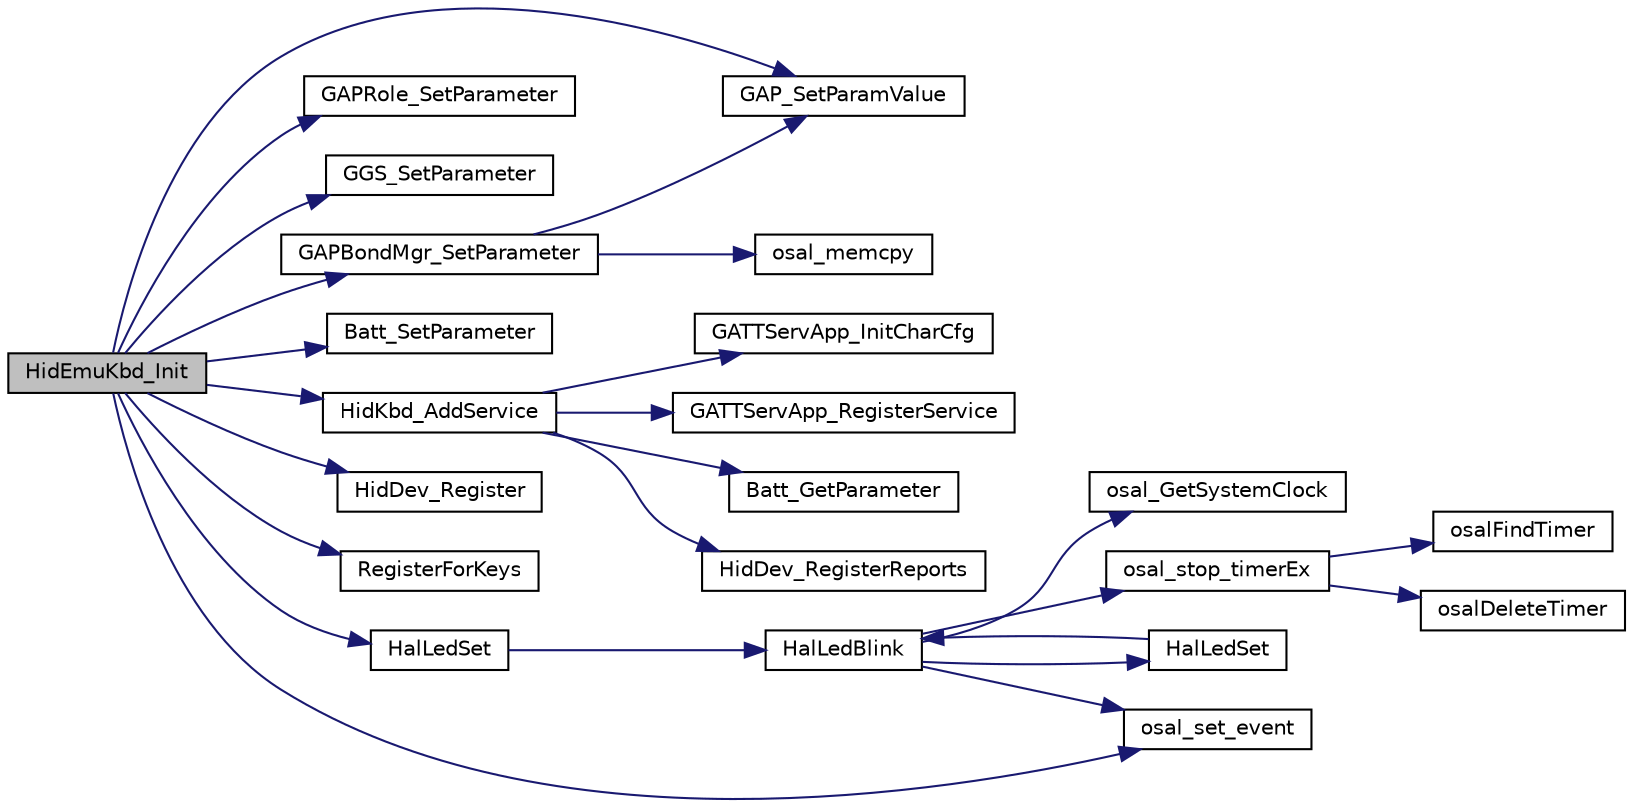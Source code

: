 digraph "HidEmuKbd_Init"
{
  edge [fontname="Helvetica",fontsize="10",labelfontname="Helvetica",labelfontsize="10"];
  node [fontname="Helvetica",fontsize="10",shape=record];
  rankdir="LR";
  Node1 [label="HidEmuKbd_Init",height=0.2,width=0.4,color="black", fillcolor="grey75", style="filled" fontcolor="black"];
  Node1 -> Node2 [color="midnightblue",fontsize="10",style="solid",fontname="Helvetica"];
  Node2 [label="GAP_SetParamValue",height=0.2,width=0.4,color="black", fillcolor="white", style="filled",URL="$group___g_a_p___a_p_i.html#ga45fab6682fc253681d7abe697a4fc0b5",tooltip="Set a GAP Parameter value. Use this function to change the default GAP parameter values. "];
  Node1 -> Node3 [color="midnightblue",fontsize="10",style="solid",fontname="Helvetica"];
  Node3 [label="GAPRole_SetParameter",height=0.2,width=0.4,color="black", fillcolor="white", style="filled",URL="$group___g_a_p_r_o_l_e_s___b_r_o_a_d_c_a_s_t_e_r___a_p_i.html#ga951a64ccae7a5c1373642836d2afd4ce",tooltip="Set a GAP Role parameter. "];
  Node1 -> Node4 [color="midnightblue",fontsize="10",style="solid",fontname="Helvetica"];
  Node4 [label="GGS_SetParameter",height=0.2,width=0.4,color="black", fillcolor="white", style="filled",URL="$gapgattserver_8h.html#aa199a7c7fe4464c84e4440135d2e91f8",tooltip="Set a GAP GATT Server parameter. "];
  Node1 -> Node5 [color="midnightblue",fontsize="10",style="solid",fontname="Helvetica"];
  Node5 [label="GAPBondMgr_SetParameter",height=0.2,width=0.4,color="black", fillcolor="white", style="filled",URL="$group___g_a_p_r_o_l_e_s___b_o_n_d_m_g_r___a_p_i.html#ga8c64e3dc3c38caafb72a9bb37c4b7b53",tooltip="Set a GAP Bond Manager parameter. "];
  Node5 -> Node6 [color="midnightblue",fontsize="10",style="solid",fontname="Helvetica"];
  Node6 [label="osal_memcpy",height=0.2,width=0.4,color="black", fillcolor="white", style="filled",URL="$_o_s_a_l_8c.html#ab944e6de468a807639e215e24ed0ddbc"];
  Node5 -> Node2 [color="midnightblue",fontsize="10",style="solid",fontname="Helvetica"];
  Node1 -> Node7 [color="midnightblue",fontsize="10",style="solid",fontname="Helvetica"];
  Node7 [label="Batt_SetParameter",height=0.2,width=0.4,color="black", fillcolor="white", style="filled",URL="$battservice_8c.html#a8c406e1b849564f7df137cb2dfbb11d1"];
  Node1 -> Node8 [color="midnightblue",fontsize="10",style="solid",fontname="Helvetica"];
  Node8 [label="HidKbd_AddService",height=0.2,width=0.4,color="black", fillcolor="white", style="filled",URL="$hidkbdservice_8c.html#ac09306b6936a9cc088accedba5231a9d"];
  Node8 -> Node9 [color="midnightblue",fontsize="10",style="solid",fontname="Helvetica"];
  Node9 [label="GATTServApp_InitCharCfg",height=0.2,width=0.4,color="black", fillcolor="white", style="filled",URL="$group___g_a_t_t___s_e_r_v___a_p_p___a_p_i.html#gaa547859c48b173ca305804106db58a5c",tooltip="Initialize the client characteristic configuration table. "];
  Node8 -> Node10 [color="midnightblue",fontsize="10",style="solid",fontname="Helvetica"];
  Node10 [label="GATTServApp_RegisterService",height=0.2,width=0.4,color="black", fillcolor="white", style="filled",URL="$group___g_a_t_t___s_e_r_v___a_p_p___a_p_i.html#gad7307aa233319061ec29184e4b3caf80",tooltip="Register a service&#39;s attribute list and callback functions with the GATT Server Application. "];
  Node8 -> Node11 [color="midnightblue",fontsize="10",style="solid",fontname="Helvetica"];
  Node11 [label="Batt_GetParameter",height=0.2,width=0.4,color="black", fillcolor="white", style="filled",URL="$battservice_8c.html#aeb9ca9cb6e322f00f1d230886f06adff"];
  Node8 -> Node12 [color="midnightblue",fontsize="10",style="solid",fontname="Helvetica"];
  Node12 [label="HidDev_RegisterReports",height=0.2,width=0.4,color="black", fillcolor="white", style="filled",URL="$hiddev_8c.html#a87012e3e6d662f7b01f5985bf4a2eff8"];
  Node1 -> Node13 [color="midnightblue",fontsize="10",style="solid",fontname="Helvetica"];
  Node13 [label="HidDev_Register",height=0.2,width=0.4,color="black", fillcolor="white", style="filled",URL="$hiddev_8c.html#a924a1f3fef2adef08bd2481b04212af5"];
  Node1 -> Node14 [color="midnightblue",fontsize="10",style="solid",fontname="Helvetica"];
  Node14 [label="RegisterForKeys",height=0.2,width=0.4,color="black", fillcolor="white", style="filled",URL="$_on_board_8c.html#aefec0a9b6bda0018e9073cc2e791595d"];
  Node1 -> Node15 [color="midnightblue",fontsize="10",style="solid",fontname="Helvetica"];
  Node15 [label="HalLedSet",height=0.2,width=0.4,color="black", fillcolor="white", style="filled",URL="$hal__led_8h.html#aa17dd91043278f3639ead3c2ffe37994"];
  Node15 -> Node16 [color="midnightblue",fontsize="10",style="solid",fontname="Helvetica"];
  Node16 [label="HalLedBlink",height=0.2,width=0.4,color="black", fillcolor="white", style="filled",URL="$_c_c2540_e_b_2hal__led_8c.html#a422b685b71efda7d8912e74f1366a6e3"];
  Node16 -> Node17 [color="midnightblue",fontsize="10",style="solid",fontname="Helvetica"];
  Node17 [label="osal_GetSystemClock",height=0.2,width=0.4,color="black", fillcolor="white", style="filled",URL="$_o_s_a_l___timers_8c.html#a679aa1e9f3136380b4023156fa84432c"];
  Node16 -> Node18 [color="midnightblue",fontsize="10",style="solid",fontname="Helvetica"];
  Node18 [label="osal_stop_timerEx",height=0.2,width=0.4,color="black", fillcolor="white", style="filled",URL="$_o_s_a_l___timers_8c.html#aedb210826ce388533032ffcce1e43ccc"];
  Node18 -> Node19 [color="midnightblue",fontsize="10",style="solid",fontname="Helvetica"];
  Node19 [label="osalFindTimer",height=0.2,width=0.4,color="black", fillcolor="white", style="filled",URL="$_o_s_a_l___timers_8c.html#a69f3f300b70eae0a5a483a8db32c4d84"];
  Node18 -> Node20 [color="midnightblue",fontsize="10",style="solid",fontname="Helvetica"];
  Node20 [label="osalDeleteTimer",height=0.2,width=0.4,color="black", fillcolor="white", style="filled",URL="$_o_s_a_l___timers_8c.html#ad4bfeb1f9c8e236e274e2c616da0180f"];
  Node16 -> Node21 [color="midnightblue",fontsize="10",style="solid",fontname="Helvetica"];
  Node21 [label="osal_set_event",height=0.2,width=0.4,color="black", fillcolor="white", style="filled",URL="$_o_s_a_l_8c.html#a67e62da8a1085ffe8f6a06c88736666a"];
  Node16 -> Node22 [color="midnightblue",fontsize="10",style="solid",fontname="Helvetica"];
  Node22 [label="HalLedSet",height=0.2,width=0.4,color="black", fillcolor="white", style="filled",URL="$_c_c2540_e_b_2hal__led_8c.html#ad1bd1bb51dafb8a84b723419e899205f"];
  Node22 -> Node16 [color="midnightblue",fontsize="10",style="solid",fontname="Helvetica"];
  Node1 -> Node21 [color="midnightblue",fontsize="10",style="solid",fontname="Helvetica"];
}
